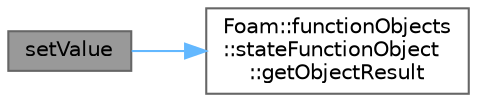digraph "setValue"
{
 // LATEX_PDF_SIZE
  bgcolor="transparent";
  edge [fontname=Helvetica,fontsize=10,labelfontname=Helvetica,labelfontsize=10];
  node [fontname=Helvetica,fontsize=10,shape=box,height=0.2,width=0.4];
  rankdir="LR";
  Node1 [id="Node000001",label="setValue",height=0.2,width=0.4,color="gray40", fillcolor="grey60", style="filled", fontcolor="black",tooltip=" "];
  Node1 -> Node2 [id="edge1_Node000001_Node000002",color="steelblue1",style="solid",tooltip=" "];
  Node2 [id="Node000002",label="Foam::functionObjects\l::stateFunctionObject\l::getObjectResult",height=0.2,width=0.4,color="grey40", fillcolor="white", style="filled",URL="$classFoam_1_1functionObjects_1_1stateFunctionObject.html#af4482f407181ab7fa4c5a8dd13aaf43b",tooltip=" "];
}
